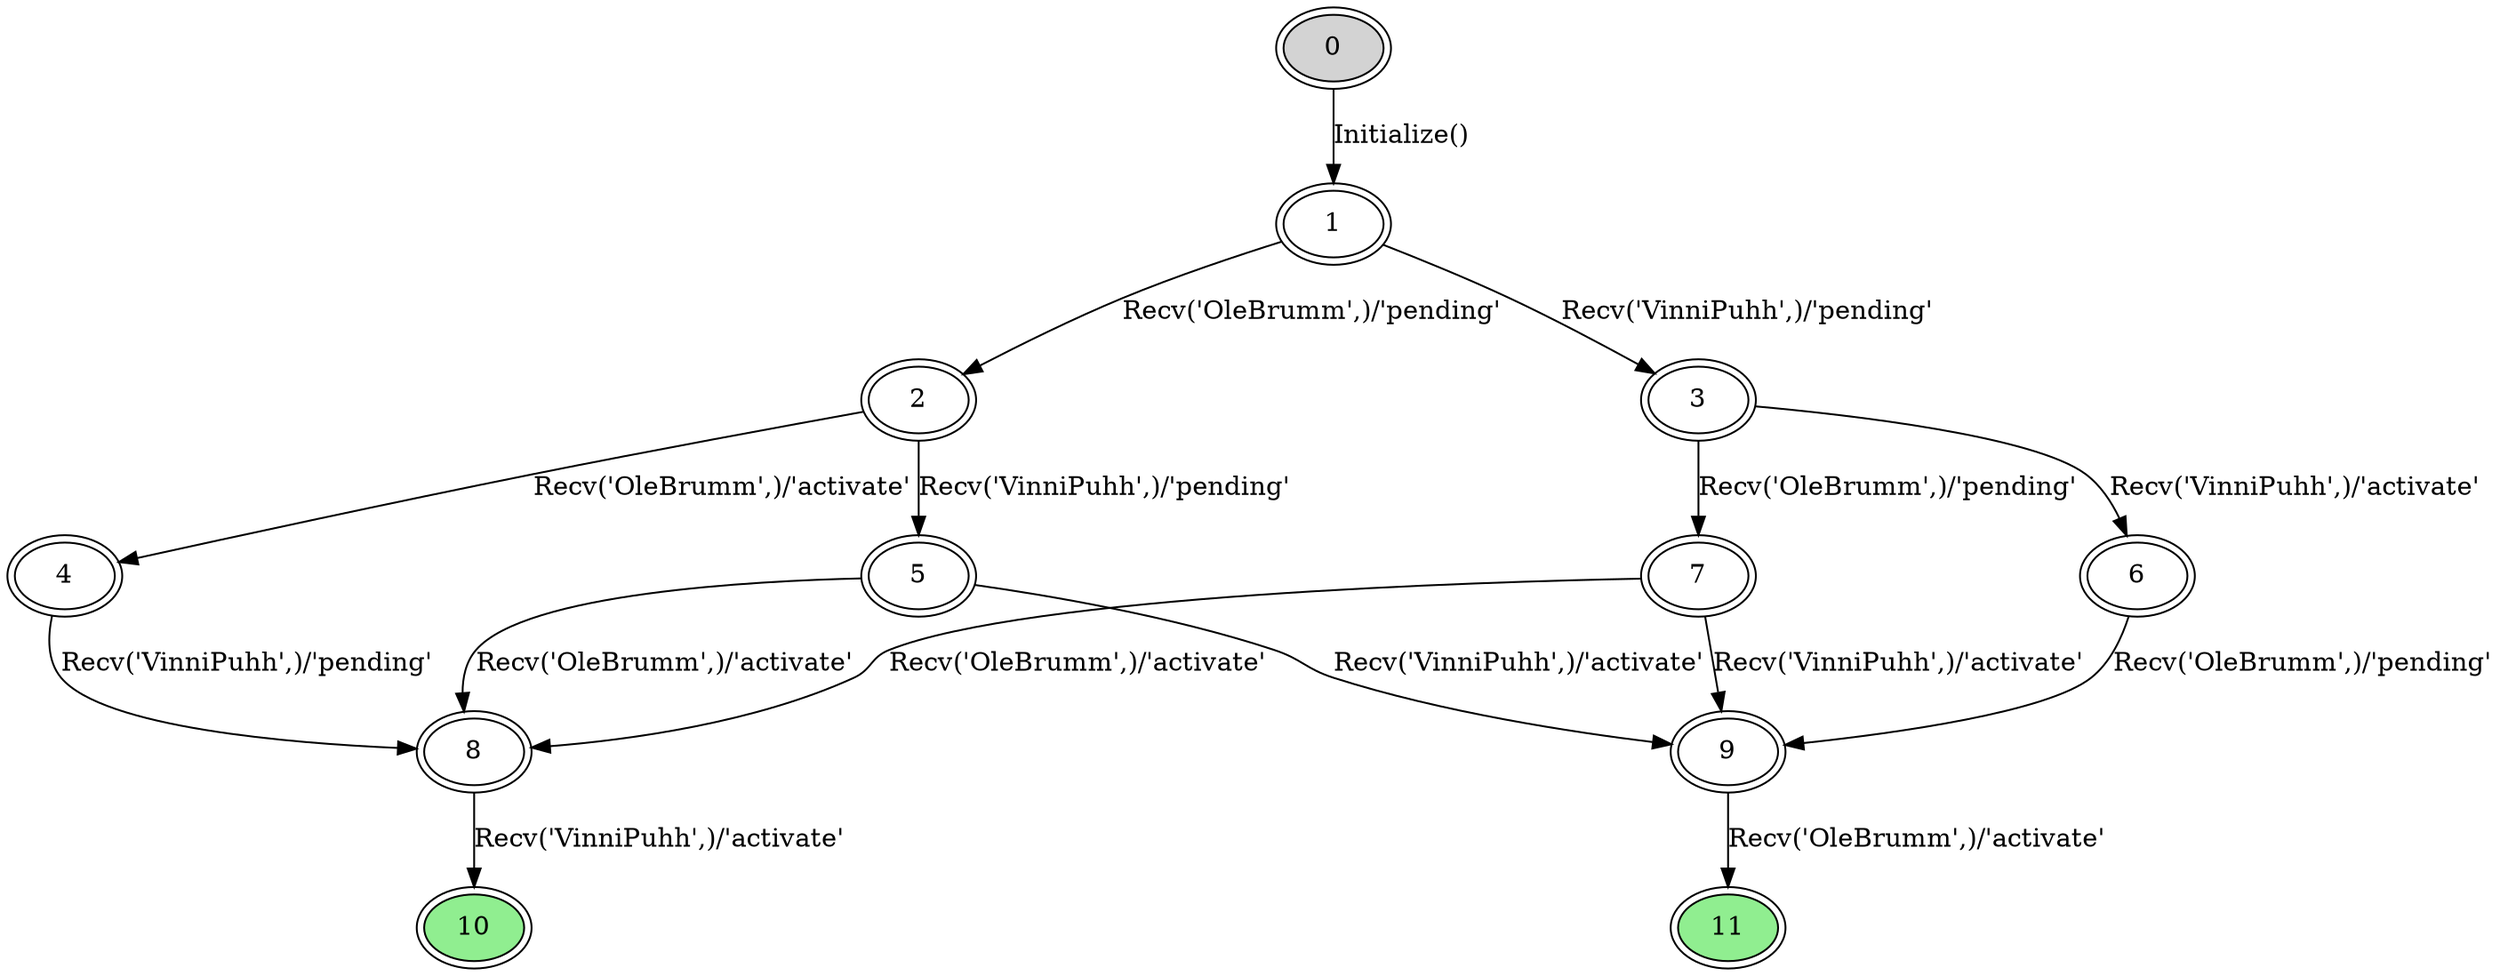digraph EmailSignupModelFSM {

  // Nodes
  0 [ style=filled, shape=ellipse, peripheries=2, fillcolor=lightgray,
      tooltip="{'EmailSignupModel': {'activeEmails': [], 'mode': 'Inactive', 'pendingEmails': []}}" ]
  1 [ style=filled, shape=ellipse, peripheries=2, fillcolor=white,
      tooltip="{'EmailSignupModel': {'activeEmails': [], 'mode': 'Running', 'pendingEmails': []}}" ]
  2 [ style=filled, shape=ellipse, peripheries=2, fillcolor=white,
      tooltip="{'EmailSignupModel': {'activeEmails': [], 'mode': 'Running', 'pendingEmails': ['OleBrumm']}}" ]
  3 [ style=filled, shape=ellipse, peripheries=2, fillcolor=white,
      tooltip="{'EmailSignupModel': {'activeEmails': [], 'mode': 'Running', 'pendingEmails': ['VinniPuhh']}}" ]
  4 [ style=filled, shape=ellipse, peripheries=2, fillcolor=white,
      tooltip="{'EmailSignupModel': {'activeEmails': ['OleBrumm'], 'mode': 'Running', 'pendingEmails': []}}" ]
  5 [ style=filled, shape=ellipse, peripheries=2, fillcolor=white,
      tooltip="{'EmailSignupModel': {'activeEmails': [], 'mode': 'Running', 'pendingEmails': ['OleBrumm', 'VinniPuhh']}}" ]
  6 [ style=filled, shape=ellipse, peripheries=2, fillcolor=white,
      tooltip="{'EmailSignupModel': {'activeEmails': ['VinniPuhh'], 'mode': 'Running', 'pendingEmails': []}}" ]
  7 [ style=filled, shape=ellipse, peripheries=2, fillcolor=white,
      tooltip="{'EmailSignupModel': {'activeEmails': [], 'mode': 'Running', 'pendingEmails': ['VinniPuhh', 'OleBrumm']}}" ]
  8 [ style=filled, shape=ellipse, peripheries=2, fillcolor=white,
      tooltip="{'EmailSignupModel': {'activeEmails': ['OleBrumm'], 'mode': 'Running', 'pendingEmails': ['VinniPuhh']}}" ]
  9 [ style=filled, shape=ellipse, peripheries=2, fillcolor=white,
      tooltip="{'EmailSignupModel': {'activeEmails': ['VinniPuhh'], 'mode': 'Running', 'pendingEmails': ['OleBrumm']}}" ]
  10 [ style=filled, shape=ellipse, peripheries=2, fillcolor=lightgreen,
      tooltip="{'EmailSignupModel': {'activeEmails': ['OleBrumm', 'VinniPuhh'], 'mode': 'Running', 'pendingEmails': []}}" ]
  11 [ style=filled, shape=ellipse, peripheries=2, fillcolor=lightgreen,
      tooltip="{'EmailSignupModel': {'activeEmails': ['VinniPuhh', 'OleBrumm'], 'mode': 'Running', 'pendingEmails': []}}" ]

  // Transitions
  0 -> 1 [ label="Initialize()", tooltip="Initialize()" ]
  1 -> 2 [ label="Recv('OleBrumm',)/'pending'", tooltip="Recv('OleBrumm',)/'pending'" ]
  1 -> 3 [ label="Recv('VinniPuhh',)/'pending'", tooltip="Recv('VinniPuhh',)/'pending'" ]
  2 -> 4 [ label="Recv('OleBrumm',)/'activate'", tooltip="Recv('OleBrumm',)/'activate'" ]
  2 -> 5 [ label="Recv('VinniPuhh',)/'pending'", tooltip="Recv('VinniPuhh',)/'pending'" ]
  3 -> 6 [ label="Recv('VinniPuhh',)/'activate'", tooltip="Recv('VinniPuhh',)/'activate'" ]
  3 -> 7 [ label="Recv('OleBrumm',)/'pending'", tooltip="Recv('OleBrumm',)/'pending'" ]
  4 -> 8 [ label="Recv('VinniPuhh',)/'pending'", tooltip="Recv('VinniPuhh',)/'pending'" ]
  5 -> 8 [ label="Recv('OleBrumm',)/'activate'", tooltip="Recv('OleBrumm',)/'activate'" ]
  5 -> 9 [ label="Recv('VinniPuhh',)/'activate'", tooltip="Recv('VinniPuhh',)/'activate'" ]
  6 -> 9 [ label="Recv('OleBrumm',)/'pending'", tooltip="Recv('OleBrumm',)/'pending'" ]
  7 -> 8 [ label="Recv('OleBrumm',)/'activate'", tooltip="Recv('OleBrumm',)/'activate'" ]
  7 -> 9 [ label="Recv('VinniPuhh',)/'activate'", tooltip="Recv('VinniPuhh',)/'activate'" ]
  8 -> 10 [ label="Recv('VinniPuhh',)/'activate'", tooltip="Recv('VinniPuhh',)/'activate'" ]
  9 -> 11 [ label="Recv('OleBrumm',)/'activate'", tooltip="Recv('OleBrumm',)/'activate'" ]
}
